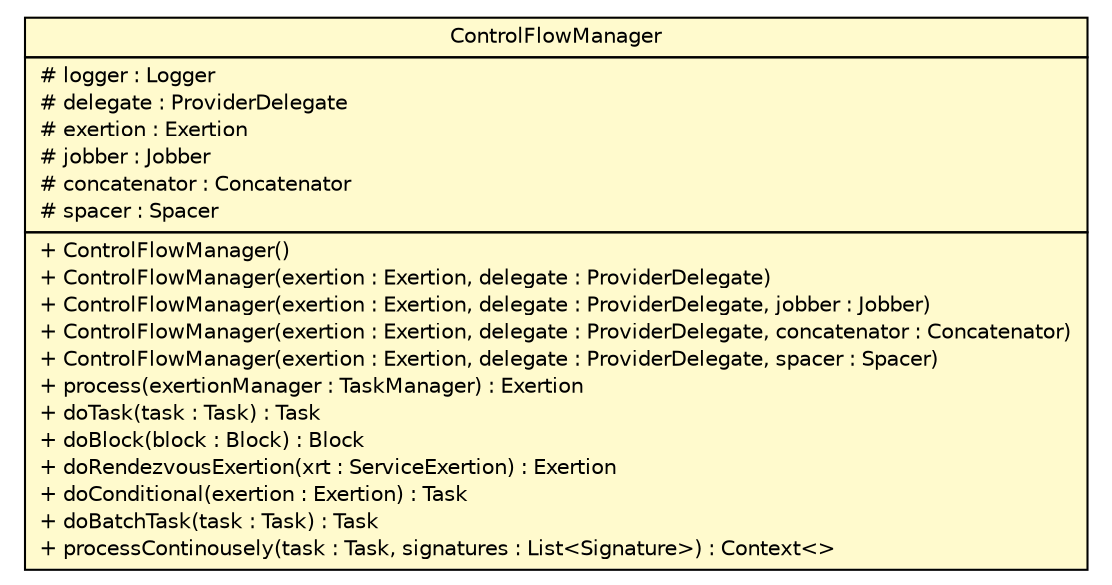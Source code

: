#!/usr/local/bin/dot
#
# Class diagram 
# Generated by UMLGraph version R5_6 (http://www.umlgraph.org/)
#

digraph G {
	edge [fontname="Helvetica",fontsize=10,labelfontname="Helvetica",labelfontsize=10];
	node [fontname="Helvetica",fontsize=10,shape=plaintext];
	nodesep=0.25;
	ranksep=0.5;
	// sorcer.core.provider.ControlFlowManager
	c181662 [label=<<table title="sorcer.core.provider.ControlFlowManager" border="0" cellborder="1" cellspacing="0" cellpadding="2" port="p" bgcolor="lemonChiffon" href="./ControlFlowManager.html">
		<tr><td><table border="0" cellspacing="0" cellpadding="1">
<tr><td align="center" balign="center"> ControlFlowManager </td></tr>
		</table></td></tr>
		<tr><td><table border="0" cellspacing="0" cellpadding="1">
<tr><td align="left" balign="left"> # logger : Logger </td></tr>
<tr><td align="left" balign="left"> # delegate : ProviderDelegate </td></tr>
<tr><td align="left" balign="left"> # exertion : Exertion </td></tr>
<tr><td align="left" balign="left"> # jobber : Jobber </td></tr>
<tr><td align="left" balign="left"> # concatenator : Concatenator </td></tr>
<tr><td align="left" balign="left"> # spacer : Spacer </td></tr>
		</table></td></tr>
		<tr><td><table border="0" cellspacing="0" cellpadding="1">
<tr><td align="left" balign="left"> + ControlFlowManager() </td></tr>
<tr><td align="left" balign="left"> + ControlFlowManager(exertion : Exertion, delegate : ProviderDelegate) </td></tr>
<tr><td align="left" balign="left"> + ControlFlowManager(exertion : Exertion, delegate : ProviderDelegate, jobber : Jobber) </td></tr>
<tr><td align="left" balign="left"> + ControlFlowManager(exertion : Exertion, delegate : ProviderDelegate, concatenator : Concatenator) </td></tr>
<tr><td align="left" balign="left"> + ControlFlowManager(exertion : Exertion, delegate : ProviderDelegate, spacer : Spacer) </td></tr>
<tr><td align="left" balign="left"> + process(exertionManager : TaskManager) : Exertion </td></tr>
<tr><td align="left" balign="left"> + doTask(task : Task) : Task </td></tr>
<tr><td align="left" balign="left"> + doBlock(block : Block) : Block </td></tr>
<tr><td align="left" balign="left"> + doRendezvousExertion(xrt : ServiceExertion) : Exertion </td></tr>
<tr><td align="left" balign="left"> + doConditional(exertion : Exertion) : Task </td></tr>
<tr><td align="left" balign="left"> + doBatchTask(task : Task) : Task </td></tr>
<tr><td align="left" balign="left"> + processContinousely(task : Task, signatures : List&lt;Signature&gt;) : Context&lt;&gt; </td></tr>
		</table></td></tr>
		</table>>, URL="./ControlFlowManager.html", fontname="Helvetica", fontcolor="black", fontsize=10.0];
}

